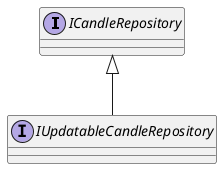 @startuml
interface ICandleRepository {
}
interface IUpdatableCandleRepository {
}
ICandleRepository <|-- IUpdatableCandleRepository
@enduml
